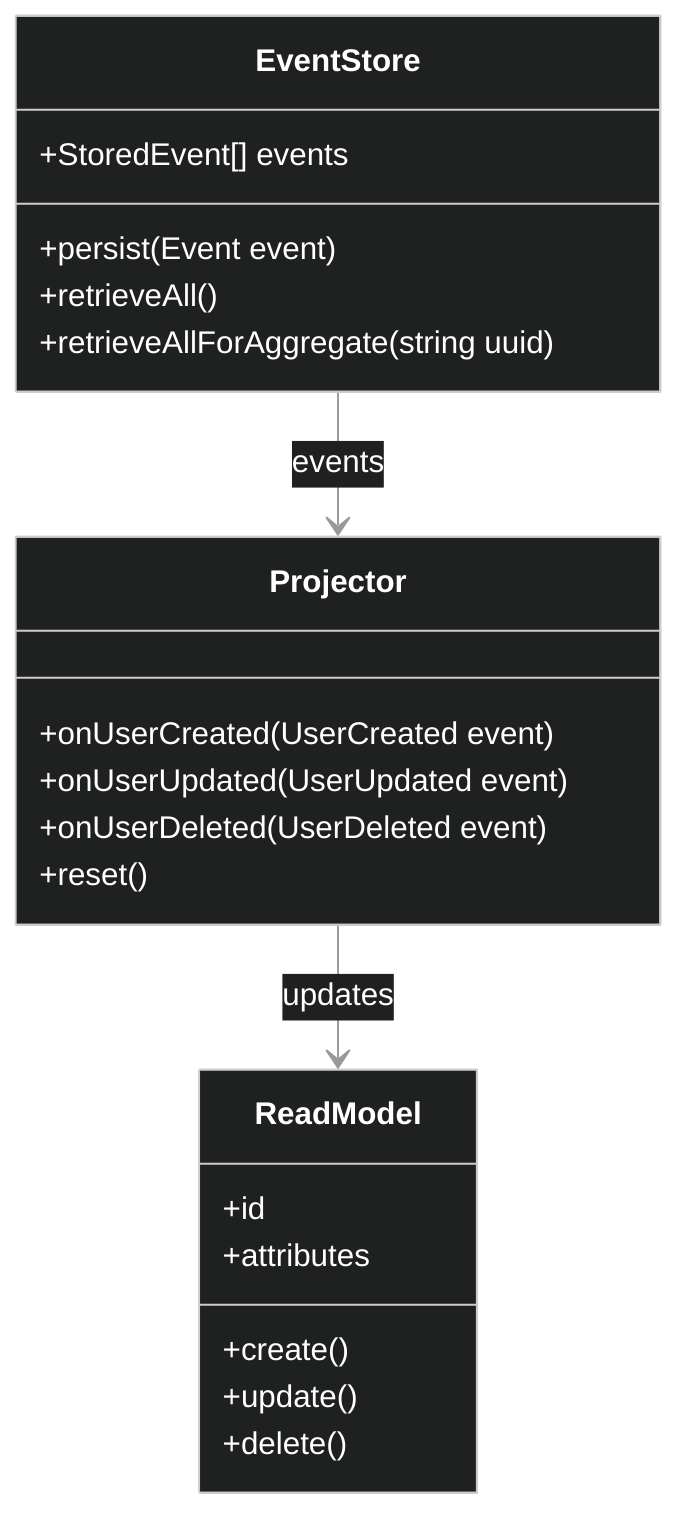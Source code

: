 %%{init: {'theme': 'dark', 'themeVariables': { 'primaryColor': '#2a2a2a', 'primaryTextColor': '#ffffff', 'primaryBorderColor': '#555555', 'lineColor': '#999999', 'secondaryColor': '#252525', 'tertiaryColor': '#333333' }}}%%
classDiagram
    class EventStore {
        +StoredEvent[] events
        +persist(Event event)
        +retrieveAll()
        +retrieveAllForAggregate(string uuid)
    }
    
    class Projector {
        +onUserCreated(UserCreated event)
        +onUserUpdated(UserUpdated event)
        +onUserDeleted(UserDeleted event)
        +reset()
    }
    
    class ReadModel {
        +id
        +attributes
        +create()
        +update()
        +delete()
    }
    
    EventStore --> Projector: events
    Projector --> ReadModel: updates